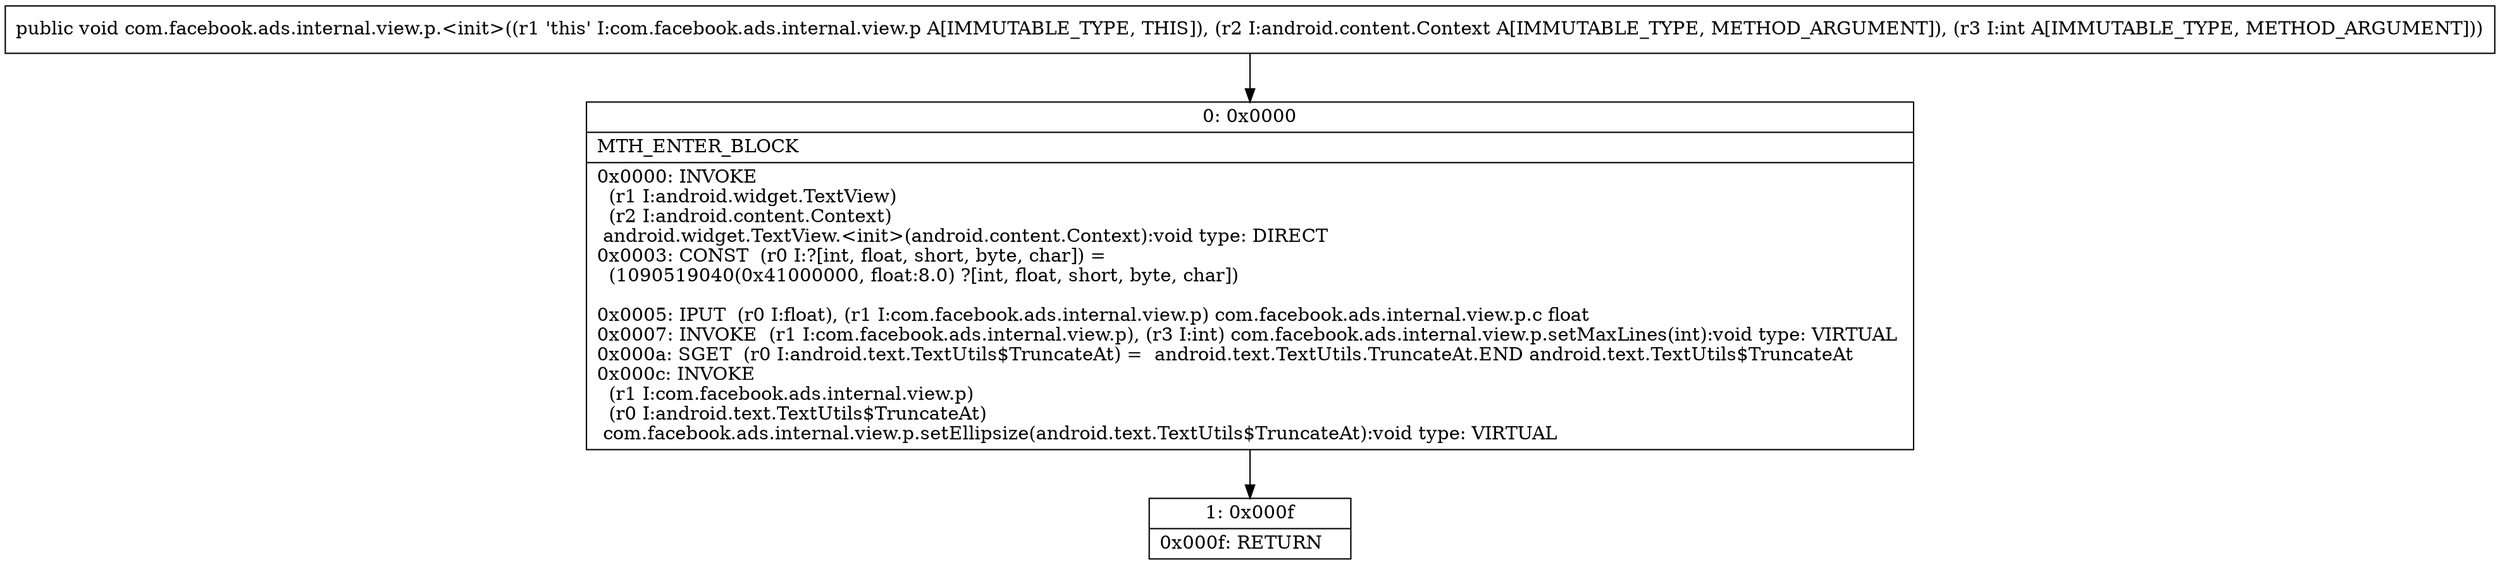 digraph "CFG forcom.facebook.ads.internal.view.p.\<init\>(Landroid\/content\/Context;I)V" {
Node_0 [shape=record,label="{0\:\ 0x0000|MTH_ENTER_BLOCK\l|0x0000: INVOKE  \l  (r1 I:android.widget.TextView)\l  (r2 I:android.content.Context)\l android.widget.TextView.\<init\>(android.content.Context):void type: DIRECT \l0x0003: CONST  (r0 I:?[int, float, short, byte, char]) = \l  (1090519040(0x41000000, float:8.0) ?[int, float, short, byte, char])\l \l0x0005: IPUT  (r0 I:float), (r1 I:com.facebook.ads.internal.view.p) com.facebook.ads.internal.view.p.c float \l0x0007: INVOKE  (r1 I:com.facebook.ads.internal.view.p), (r3 I:int) com.facebook.ads.internal.view.p.setMaxLines(int):void type: VIRTUAL \l0x000a: SGET  (r0 I:android.text.TextUtils$TruncateAt) =  android.text.TextUtils.TruncateAt.END android.text.TextUtils$TruncateAt \l0x000c: INVOKE  \l  (r1 I:com.facebook.ads.internal.view.p)\l  (r0 I:android.text.TextUtils$TruncateAt)\l com.facebook.ads.internal.view.p.setEllipsize(android.text.TextUtils$TruncateAt):void type: VIRTUAL \l}"];
Node_1 [shape=record,label="{1\:\ 0x000f|0x000f: RETURN   \l}"];
MethodNode[shape=record,label="{public void com.facebook.ads.internal.view.p.\<init\>((r1 'this' I:com.facebook.ads.internal.view.p A[IMMUTABLE_TYPE, THIS]), (r2 I:android.content.Context A[IMMUTABLE_TYPE, METHOD_ARGUMENT]), (r3 I:int A[IMMUTABLE_TYPE, METHOD_ARGUMENT])) }"];
MethodNode -> Node_0;
Node_0 -> Node_1;
}


